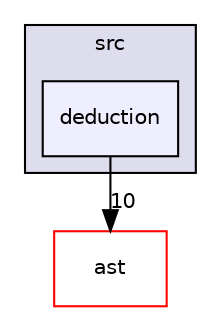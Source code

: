 digraph "src/deduction" {
  compound=true
  node [ fontsize="10", fontname="Helvetica"];
  edge [ labelfontsize="10", labelfontname="Helvetica"];
  subgraph clusterdir_68267d1309a1af8e8297ef4c3efbcdba {
    graph [ bgcolor="#ddddee", pencolor="black", label="src" fontname="Helvetica", fontsize="10", URL="dir_68267d1309a1af8e8297ef4c3efbcdba.html"]
  dir_e4419165a48577d985905932b88882c6 [shape=box, label="deduction", style="filled", fillcolor="#eeeeff", pencolor="black", URL="dir_e4419165a48577d985905932b88882c6.html"];
  }
  dir_203e5988f1ed315d29383d699972de6f [shape=box label="ast" fillcolor="white" style="filled" color="red" URL="dir_203e5988f1ed315d29383d699972de6f.html"];
  dir_e4419165a48577d985905932b88882c6->dir_203e5988f1ed315d29383d699972de6f [headlabel="10", labeldistance=1.5 headhref="dir_000005_000001.html"];
}
